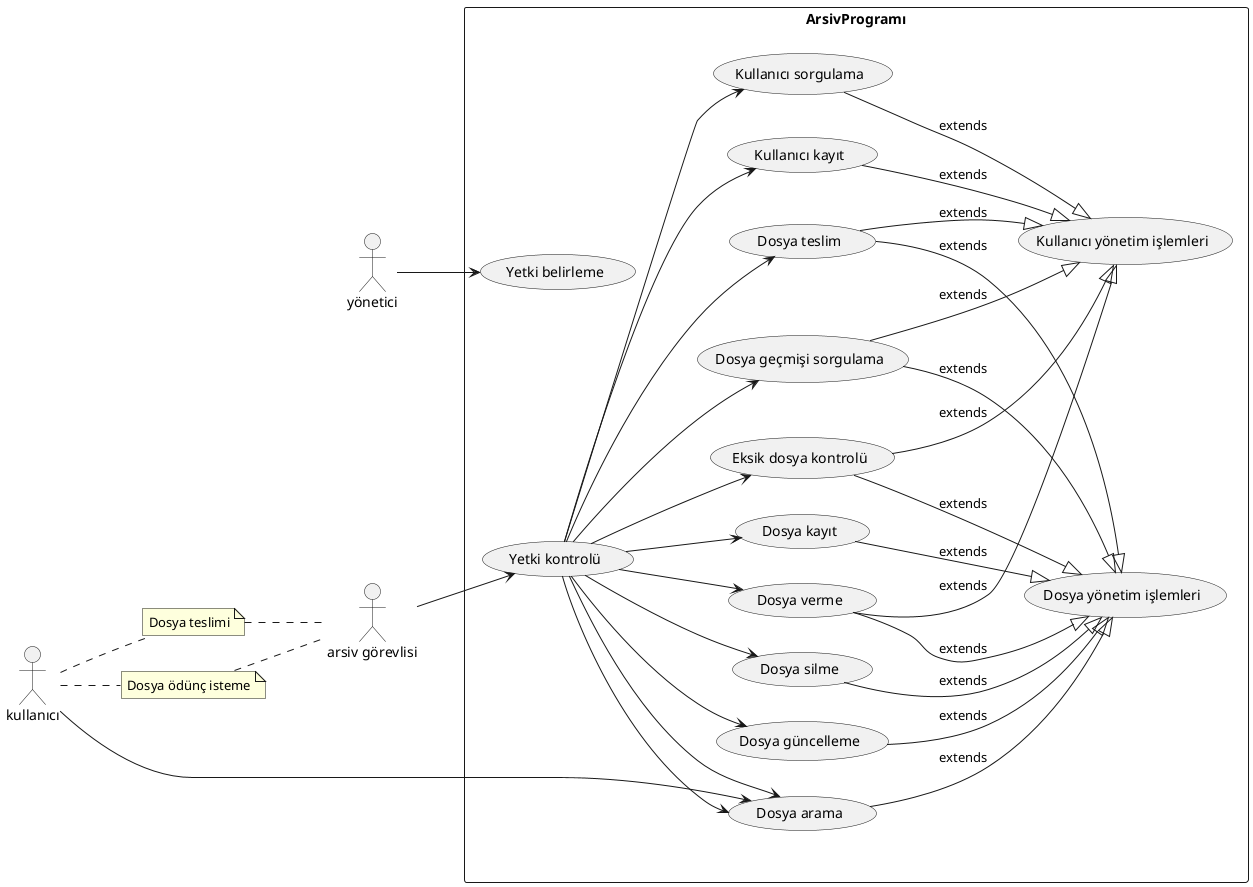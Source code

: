@startuml
left to right direction
/' skinparam packageStyle rectangle '/
actor "arsiv görevlisi"as argör
/' actor argör '/
actor kullanıcı
actor yönetici as SU

/' together{ '/
/' } '/
note "Dosya ödünç isteme" as DOI
note "Dosya teslimi" as DT
kullanıcı .. DT
DT .. argör
kullanıcı .. DOI
DOI .. argör
rectangle ArsivProgramı {

/' (Dosya verme/alma) '/
/' (Dosya alma) '/
/' (Dosya verme) '/
SU-->(Yetki belirleme)
(Yetki kontrolü) as YK
kullanıcı-->(Dosya arama)
argör-->YK
YK --> (Dosya arama)
YK--> (Dosya kayıt)
YK--> (Dosya güncelleme)
YK--> (Dosya verme)
YK--> (Dosya silme)
YK--> (Dosya teslim)
YK-->(Kullanıcı kayıt)
YK-->(Kullanıcı sorgulama)
YK-->(Eksik dosya kontrolü)
YK-->(Dosya geçmişi sorgulama)
YK --> (Dosya arama)

/' argör --> (Kullanıcı yönetim işlemleri) '/
(Dosya teslim)--|>(Kullanıcı yönetim işlemleri):extends
(Dosya verme)--|>(Kullanıcı yönetim işlemleri):extends
(Kullanıcı kayıt)--|>(Kullanıcı yönetim işlemleri):extends
(Kullanıcı sorgulama)--|>(Kullanıcı yönetim işlemleri):extends
(Dosya geçmişi sorgulama)--|>(Kullanıcı yönetim işlemleri):extends

(Dosya arama)--|>(Dosya yönetim işlemleri):extends
(Dosya kayıt)--|>(Dosya yönetim işlemleri):extends
(Dosya güncelleme)--|>(Dosya yönetim işlemleri):extends
(Dosya silme)--|>(Dosya yönetim işlemleri):extends
(Eksik dosya kontrolü)--|>(Dosya yönetim işlemleri):extends
(Dosya verme)--|>(Dosya yönetim işlemleri):extends
(Dosya teslim)--|>(Dosya yönetim işlemleri):extends
(Dosya geçmişi sorgulama)--|>(Dosya yönetim işlemleri):extends

(Eksik dosya kontrolü)--|>(Kullanıcı yönetim işlemleri):extends
/' right to left direction '/
/' (Dosya alma)<~~(Dosya verme/alma) : içerir '/
/' (Dosya verme)<~~(Dosya verme/alma) : içerir '/
/' :Kullanıcı:---(DOSYA VERME/ALMA) '/
/' :Kullanıcı:---(DOSYA ARAMA) '/
}
@enduml
